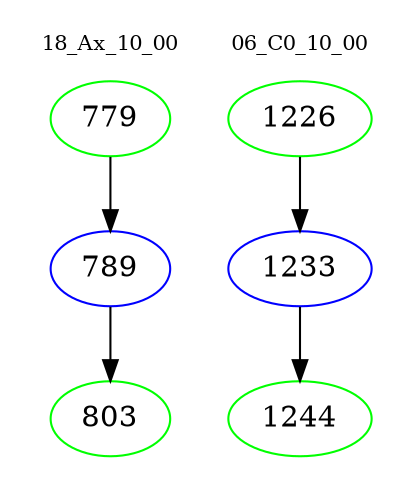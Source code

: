 digraph{
subgraph cluster_0 {
color = white
label = "18_Ax_10_00";
fontsize=10;
T0_779 [label="779", color="green"]
T0_779 -> T0_789 [color="black"]
T0_789 [label="789", color="blue"]
T0_789 -> T0_803 [color="black"]
T0_803 [label="803", color="green"]
}
subgraph cluster_1 {
color = white
label = "06_C0_10_00";
fontsize=10;
T1_1226 [label="1226", color="green"]
T1_1226 -> T1_1233 [color="black"]
T1_1233 [label="1233", color="blue"]
T1_1233 -> T1_1244 [color="black"]
T1_1244 [label="1244", color="green"]
}
}
